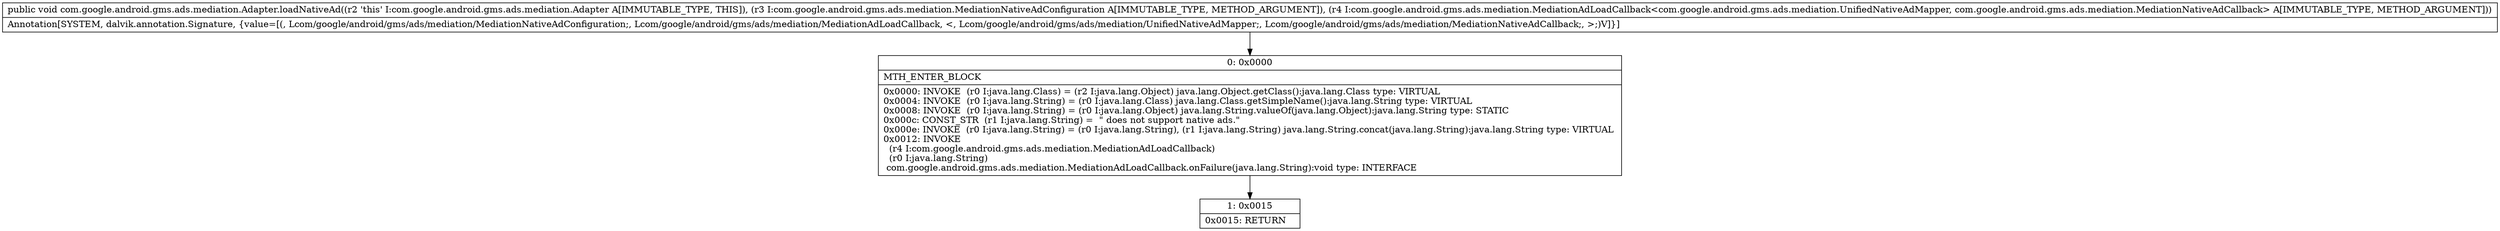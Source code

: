 digraph "CFG forcom.google.android.gms.ads.mediation.Adapter.loadNativeAd(Lcom\/google\/android\/gms\/ads\/mediation\/MediationNativeAdConfiguration;Lcom\/google\/android\/gms\/ads\/mediation\/MediationAdLoadCallback;)V" {
Node_0 [shape=record,label="{0\:\ 0x0000|MTH_ENTER_BLOCK\l|0x0000: INVOKE  (r0 I:java.lang.Class) = (r2 I:java.lang.Object) java.lang.Object.getClass():java.lang.Class type: VIRTUAL \l0x0004: INVOKE  (r0 I:java.lang.String) = (r0 I:java.lang.Class) java.lang.Class.getSimpleName():java.lang.String type: VIRTUAL \l0x0008: INVOKE  (r0 I:java.lang.String) = (r0 I:java.lang.Object) java.lang.String.valueOf(java.lang.Object):java.lang.String type: STATIC \l0x000c: CONST_STR  (r1 I:java.lang.String) =  \" does not support native ads.\" \l0x000e: INVOKE  (r0 I:java.lang.String) = (r0 I:java.lang.String), (r1 I:java.lang.String) java.lang.String.concat(java.lang.String):java.lang.String type: VIRTUAL \l0x0012: INVOKE  \l  (r4 I:com.google.android.gms.ads.mediation.MediationAdLoadCallback)\l  (r0 I:java.lang.String)\l com.google.android.gms.ads.mediation.MediationAdLoadCallback.onFailure(java.lang.String):void type: INTERFACE \l}"];
Node_1 [shape=record,label="{1\:\ 0x0015|0x0015: RETURN   \l}"];
MethodNode[shape=record,label="{public void com.google.android.gms.ads.mediation.Adapter.loadNativeAd((r2 'this' I:com.google.android.gms.ads.mediation.Adapter A[IMMUTABLE_TYPE, THIS]), (r3 I:com.google.android.gms.ads.mediation.MediationNativeAdConfiguration A[IMMUTABLE_TYPE, METHOD_ARGUMENT]), (r4 I:com.google.android.gms.ads.mediation.MediationAdLoadCallback\<com.google.android.gms.ads.mediation.UnifiedNativeAdMapper, com.google.android.gms.ads.mediation.MediationNativeAdCallback\> A[IMMUTABLE_TYPE, METHOD_ARGUMENT]))  | Annotation[SYSTEM, dalvik.annotation.Signature, \{value=[(, Lcom\/google\/android\/gms\/ads\/mediation\/MediationNativeAdConfiguration;, Lcom\/google\/android\/gms\/ads\/mediation\/MediationAdLoadCallback, \<, Lcom\/google\/android\/gms\/ads\/mediation\/UnifiedNativeAdMapper;, Lcom\/google\/android\/gms\/ads\/mediation\/MediationNativeAdCallback;, \>;)V]\}]\l}"];
MethodNode -> Node_0;
Node_0 -> Node_1;
}

